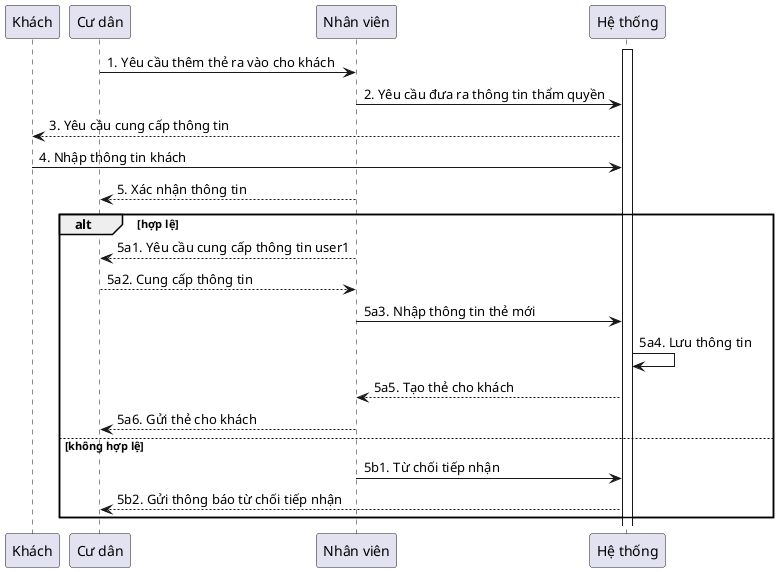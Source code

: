 @startuml

participant "Khách"
participant "Cư dân"
participant "Nhân viên"

participant "Hệ thống" as System

activate System
"Cư dân" -> "Nhân viên": 1. Yêu cầu thêm thẻ ra vào cho khách
"Nhân viên" -> System: 2. Yêu cầu đưa ra thông tin thẩm quyền
System --> "Khách": 3. Yêu cầu cung cấp thông tin
"Khách" -> System: 4. Nhập thông tin khách
"Nhân viên" --> "Cư dân": 5. Xác nhận thông tin
alt hợp lệ
"Nhân viên" --> "Cư dân": 5a1. Yêu cầu cung cấp thông tin user1
"Cư dân"-->"Nhân viên": 5a2. Cung cấp thông tin
"Nhân viên"->System: 5a3. Nhập thông tin thẻ mới
System-> System: 5a4. Lưu thông tin
System--> "Nhân viên": 5a5. Tạo thẻ cho khách
"Nhân viên"--> "Cư dân": 5a6. Gửi thẻ cho khách
else không hợp lệ
"Nhân viên"-> System: 5b1. Từ chối tiếp nhận
System--> "Cư dân": 5b2. Gửi thông báo từ chối tiếp nhận

end
@enduml
